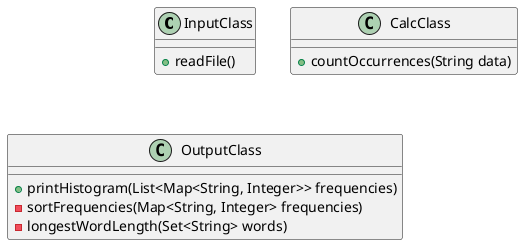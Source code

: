 @startuml

class InputClass {
  +readFile()
}

class CalcClass {
  +countOccurrences(String data)
}


class OutputClass {
  +printHistogram(List<Map<String, Integer>> frequencies)
  -sortFrequencies(Map<String, Integer> frequencies)
  -longestWordLength(Set<String> words)
}

@enduml